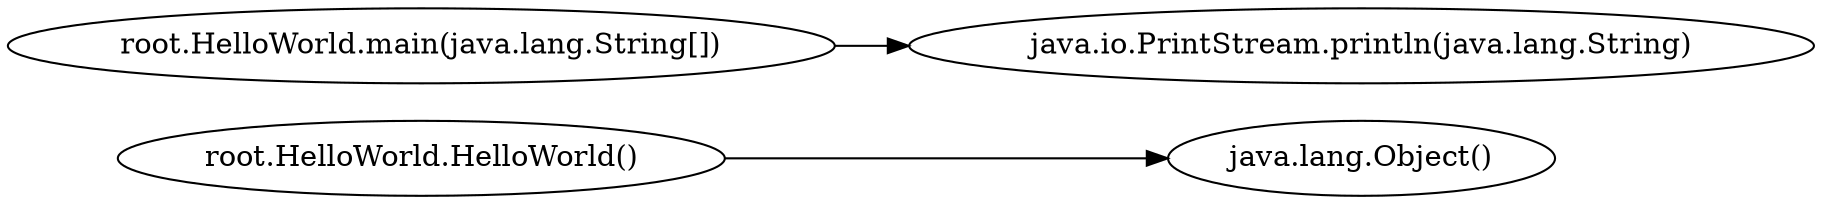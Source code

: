 digraph graphname {
rankdir="LR";
0 [label="root.HelloWorld.HelloWorld()"]
1 [label="java.lang.Object()"]
2 [label="root.HelloWorld.main(java.lang.String[])"]
3 [label="java.io.PrintStream.println(java.lang.String)"]
0 -> 1
2 -> 3
}
